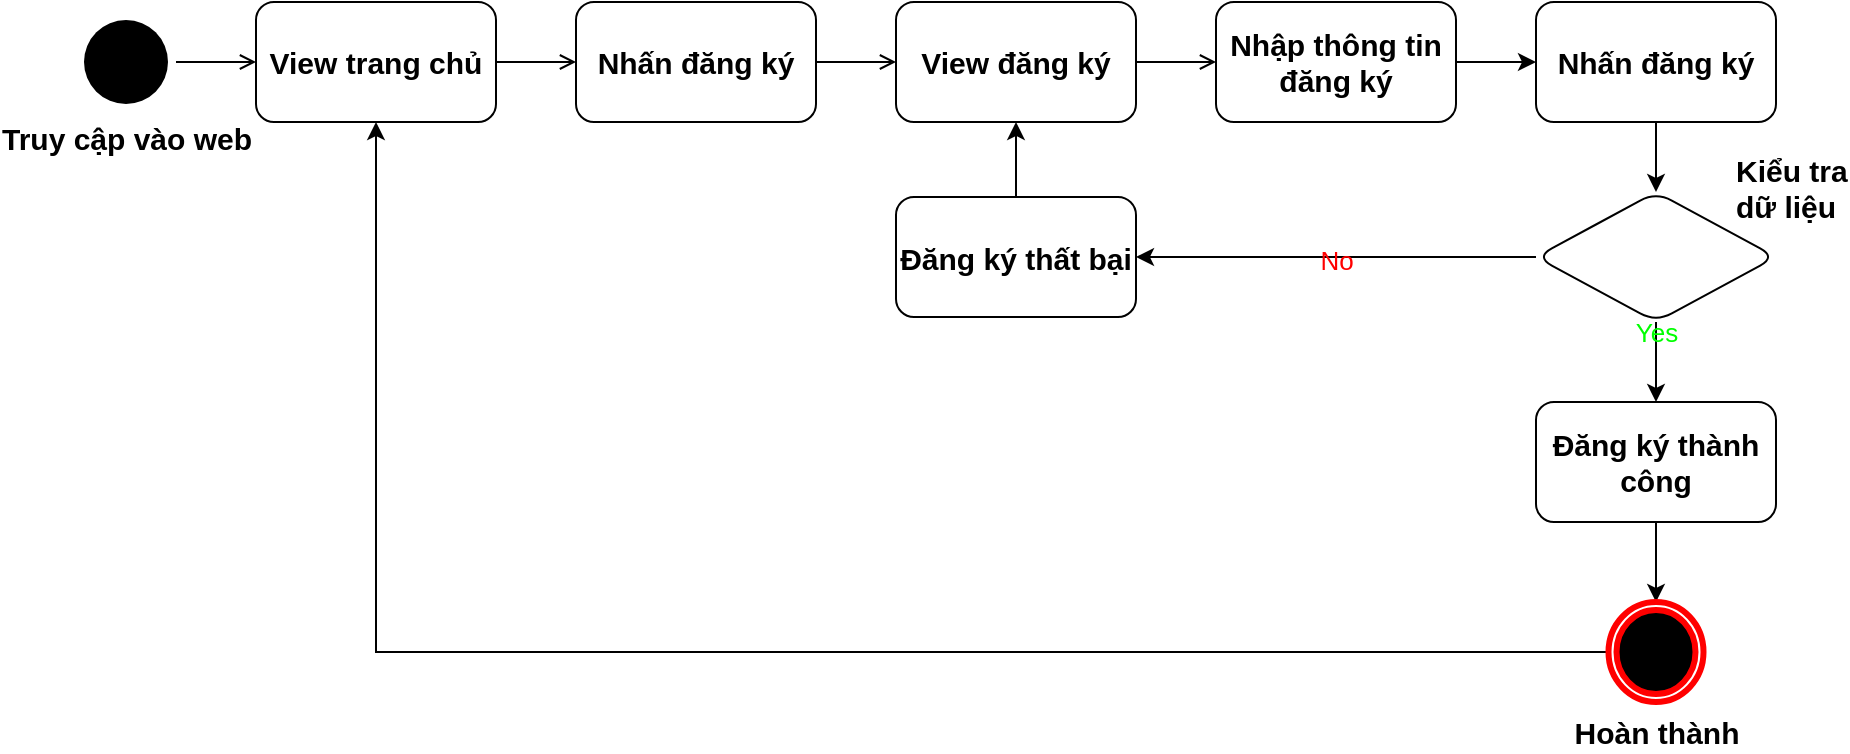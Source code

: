 <mxfile version="21.6.8" type="device" pages="5">
  <diagram id="boaOmOvMUXFfZGUbCkdN" name="Register">
    <mxGraphModel dx="1050" dy="581" grid="1" gridSize="10" guides="1" tooltips="1" connect="1" arrows="1" fold="1" page="1" pageScale="1" pageWidth="1169" pageHeight="827" math="0" shadow="0">
      <root>
        <mxCell id="0" />
        <mxCell id="1" parent="0" />
        <mxCell id="JjtmQo60yMseUKpq91H0-1" style="edgeStyle=orthogonalEdgeStyle;rounded=0;orthogonalLoop=1;jettySize=auto;html=1;strokeWidth=1;endArrow=open;endFill=0;fontSize=15;fontStyle=1;strokeColor=#000000;" edge="1" parent="1" source="JjtmQo60yMseUKpq91H0-2" target="JjtmQo60yMseUKpq91H0-15">
          <mxGeometry relative="1" as="geometry" />
        </mxCell>
        <mxCell id="JjtmQo60yMseUKpq91H0-2" value="Truy cập vào web" style="ellipse;shape=endState;fillColor=#000000;strokeColor=none;strokeWidth=1;verticalAlign=top;horizontal=1;labelPosition=center;verticalLabelPosition=bottom;align=center;labelBackgroundColor=none;labelBorderColor=none;html=1;spacing=0;fontSize=15;fontStyle=1" vertex="1" parent="1">
          <mxGeometry x="70" y="105" width="50" height="50" as="geometry" />
        </mxCell>
        <mxCell id="JjtmQo60yMseUKpq91H0-3" value="" style="edgeStyle=orthogonalEdgeStyle;rounded=0;orthogonalLoop=1;jettySize=auto;html=1;strokeWidth=1;endArrow=open;endFill=0;fontSize=15;fontStyle=1;strokeColor=#000000;" edge="1" parent="1" source="JjtmQo60yMseUKpq91H0-4" target="JjtmQo60yMseUKpq91H0-6">
          <mxGeometry relative="1" as="geometry" />
        </mxCell>
        <mxCell id="JjtmQo60yMseUKpq91H0-4" value="Nhấn đăng ký" style="rounded=1;whiteSpace=wrap;html=1;labelBackgroundColor=none;labelBorderColor=none;strokeWidth=1;fontSize=15;fontStyle=1;strokeColor=#000000;" vertex="1" parent="1">
          <mxGeometry x="320" y="100" width="120" height="60" as="geometry" />
        </mxCell>
        <mxCell id="JjtmQo60yMseUKpq91H0-5" value="" style="edgeStyle=orthogonalEdgeStyle;rounded=0;orthogonalLoop=1;jettySize=auto;html=1;strokeWidth=1;endArrow=open;endFill=0;fontSize=15;fontStyle=1;strokeColor=#000000;" edge="1" parent="1" source="JjtmQo60yMseUKpq91H0-6" target="JjtmQo60yMseUKpq91H0-8">
          <mxGeometry relative="1" as="geometry" />
        </mxCell>
        <mxCell id="JjtmQo60yMseUKpq91H0-6" value="View đăng ký" style="whiteSpace=wrap;html=1;rounded=1;labelBackgroundColor=none;labelBorderColor=none;strokeWidth=1;fontSize=15;fontStyle=1;strokeColor=#000000;" vertex="1" parent="1">
          <mxGeometry x="480" y="100" width="120" height="60" as="geometry" />
        </mxCell>
        <mxCell id="Z3L6M2ZY1MVFrVCpnj_z-3" style="edgeStyle=orthogonalEdgeStyle;rounded=0;orthogonalLoop=1;jettySize=auto;html=1;" edge="1" parent="1" source="JjtmQo60yMseUKpq91H0-8" target="Z3L6M2ZY1MVFrVCpnj_z-2">
          <mxGeometry relative="1" as="geometry" />
        </mxCell>
        <mxCell id="JjtmQo60yMseUKpq91H0-8" value="Nhập thông tin đăng ký" style="whiteSpace=wrap;html=1;rounded=1;labelBackgroundColor=none;labelBorderColor=none;strokeWidth=1;fontSize=15;fontStyle=1;strokeColor=#000000;" vertex="1" parent="1">
          <mxGeometry x="640" y="100" width="120" height="60" as="geometry" />
        </mxCell>
        <mxCell id="JjtmQo60yMseUKpq91H0-10" value="&lt;font style=&quot;font-size: 13px;&quot;&gt;No&lt;/font&gt;" style="edgeStyle=orthogonalEdgeStyle;rounded=0;orthogonalLoop=1;jettySize=auto;html=1;labelBackgroundColor=none;fontSize=15;fontColor=#ff0000;" edge="1" parent="1" source="JjtmQo60yMseUKpq91H0-11" target="JjtmQo60yMseUKpq91H0-17">
          <mxGeometry relative="1" as="geometry" />
        </mxCell>
        <mxCell id="JjtmQo60yMseUKpq91H0-20" style="edgeStyle=orthogonalEdgeStyle;rounded=0;orthogonalLoop=1;jettySize=auto;html=1;entryX=0.5;entryY=0;entryDx=0;entryDy=0;" edge="1" parent="1" source="JjtmQo60yMseUKpq91H0-11" target="JjtmQo60yMseUKpq91H0-13">
          <mxGeometry relative="1" as="geometry" />
        </mxCell>
        <mxCell id="K6HxzLG48xmiL8z_48bN-1" value="Yes" style="edgeLabel;html=1;align=center;verticalAlign=middle;resizable=0;points=[];fontSize=13;labelBackgroundColor=none;fontColor=#00FF00;" vertex="1" connectable="0" parent="JjtmQo60yMseUKpq91H0-20">
          <mxGeometry x="-0.76" relative="1" as="geometry">
            <mxPoint as="offset" />
          </mxGeometry>
        </mxCell>
        <mxCell id="JjtmQo60yMseUKpq91H0-11" value="Kiểu tra &lt;br&gt;dữ liệu" style="rhombus;whiteSpace=wrap;html=1;rounded=1;labelBackgroundColor=none;labelBorderColor=none;strokeWidth=1;spacing=0;spacingBottom=70;labelPosition=right;verticalLabelPosition=middle;align=left;verticalAlign=middle;spacingTop=0;fontSize=15;fontStyle=1;strokeColor=#000000;spacingLeft=-20;arcSize=18;" vertex="1" parent="1">
          <mxGeometry x="800" y="195" width="120" height="65" as="geometry" />
        </mxCell>
        <mxCell id="JjtmQo60yMseUKpq91H0-21" style="edgeStyle=orthogonalEdgeStyle;rounded=0;orthogonalLoop=1;jettySize=auto;html=1;entryX=0.5;entryY=0;entryDx=0;entryDy=0;" edge="1" parent="1" source="JjtmQo60yMseUKpq91H0-13" target="JjtmQo60yMseUKpq91H0-19">
          <mxGeometry relative="1" as="geometry" />
        </mxCell>
        <mxCell id="JjtmQo60yMseUKpq91H0-13" value="Đăng ký thành công" style="rounded=1;whiteSpace=wrap;html=1;labelBackgroundColor=none;labelBorderColor=none;strokeWidth=1;fontSize=15;fontStyle=1;strokeColor=#000000;" vertex="1" parent="1">
          <mxGeometry x="800" y="300" width="120" height="60" as="geometry" />
        </mxCell>
        <mxCell id="JjtmQo60yMseUKpq91H0-14" style="edgeStyle=orthogonalEdgeStyle;rounded=0;orthogonalLoop=1;jettySize=auto;html=1;entryX=0;entryY=0.5;entryDx=0;entryDy=0;strokeWidth=1;endArrow=open;endFill=0;fontSize=15;fontStyle=1;strokeColor=#000000;" edge="1" parent="1" source="JjtmQo60yMseUKpq91H0-15" target="JjtmQo60yMseUKpq91H0-4">
          <mxGeometry relative="1" as="geometry" />
        </mxCell>
        <mxCell id="JjtmQo60yMseUKpq91H0-15" value="View trang chủ" style="rounded=1;whiteSpace=wrap;html=1;labelBackgroundColor=none;labelBorderColor=none;strokeWidth=1;fontSize=15;fontStyle=1;strokeColor=#000000;" vertex="1" parent="1">
          <mxGeometry x="160" y="100" width="120" height="60" as="geometry" />
        </mxCell>
        <mxCell id="JjtmQo60yMseUKpq91H0-16" style="edgeStyle=orthogonalEdgeStyle;rounded=0;orthogonalLoop=1;jettySize=auto;html=1;entryX=0.5;entryY=1;entryDx=0;entryDy=0;labelBackgroundColor=none;fontSize=15;fontColor=#FF0808;" edge="1" parent="1" source="JjtmQo60yMseUKpq91H0-17" target="JjtmQo60yMseUKpq91H0-6">
          <mxGeometry relative="1" as="geometry" />
        </mxCell>
        <mxCell id="JjtmQo60yMseUKpq91H0-17" value="Đăng ký thất bại" style="rounded=1;whiteSpace=wrap;html=1;labelBackgroundColor=none;labelBorderColor=none;strokeWidth=1;gradientColor=none;fontSize=15;fontStyle=1;strokeColor=#000000;" vertex="1" parent="1">
          <mxGeometry x="480" y="197.5" width="120" height="60" as="geometry" />
        </mxCell>
        <mxCell id="JjtmQo60yMseUKpq91H0-18" style="edgeStyle=orthogonalEdgeStyle;rounded=0;orthogonalLoop=1;jettySize=auto;html=1;entryX=0.5;entryY=1;entryDx=0;entryDy=0;labelBackgroundColor=none;fontSize=15;fontColor=#FF0808;" edge="1" parent="1" source="JjtmQo60yMseUKpq91H0-19" target="JjtmQo60yMseUKpq91H0-15">
          <mxGeometry relative="1" as="geometry" />
        </mxCell>
        <mxCell id="JjtmQo60yMseUKpq91H0-19" value="Hoàn thành" style="ellipse;html=1;shape=endState;fillColor=#000000;strokeColor=#ff0000;rounded=0;labelBackgroundColor=none;labelBorderColor=none;strokeWidth=3;labelPosition=center;verticalLabelPosition=bottom;align=center;verticalAlign=top;gradientColor=none;fontSize=15;fontStyle=1" vertex="1" parent="1">
          <mxGeometry x="836.25" y="400" width="47.5" height="50" as="geometry" />
        </mxCell>
        <mxCell id="Z3L6M2ZY1MVFrVCpnj_z-4" style="edgeStyle=orthogonalEdgeStyle;rounded=0;orthogonalLoop=1;jettySize=auto;html=1;" edge="1" parent="1" source="Z3L6M2ZY1MVFrVCpnj_z-2" target="JjtmQo60yMseUKpq91H0-11">
          <mxGeometry relative="1" as="geometry" />
        </mxCell>
        <mxCell id="Z3L6M2ZY1MVFrVCpnj_z-2" value="Nhấn đăng ký" style="whiteSpace=wrap;html=1;rounded=1;labelBackgroundColor=none;labelBorderColor=none;strokeWidth=1;fontSize=15;fontStyle=1;strokeColor=#000000;" vertex="1" parent="1">
          <mxGeometry x="800" y="100" width="120" height="60" as="geometry" />
        </mxCell>
      </root>
    </mxGraphModel>
  </diagram>
  <diagram id="gkiEzR18TdtZ2ZzWs8F_" name="Login">
    <mxGraphModel dx="1050" dy="581" grid="1" gridSize="10" guides="1" tooltips="1" connect="1" arrows="1" fold="1" page="1" pageScale="1" pageWidth="1169" pageHeight="827" math="0" shadow="0">
      <root>
        <mxCell id="0" />
        <mxCell id="1" parent="0" />
        <mxCell id="kZ1qPgRfmB5mzFxidaCw-1" style="edgeStyle=orthogonalEdgeStyle;rounded=0;orthogonalLoop=1;jettySize=auto;html=1;strokeWidth=1;endArrow=open;endFill=0;fontSize=15;fontStyle=1;strokeColor=#000000;" edge="1" parent="1" source="kZ1qPgRfmB5mzFxidaCw-2" target="kZ1qPgRfmB5mzFxidaCw-16">
          <mxGeometry relative="1" as="geometry" />
        </mxCell>
        <mxCell id="kZ1qPgRfmB5mzFxidaCw-2" value="Truy cập vào web&lt;br&gt;" style="ellipse;shape=endState;fillColor=#000000;strokeColor=none;strokeWidth=1;verticalAlign=top;horizontal=1;labelPosition=center;verticalLabelPosition=bottom;align=center;labelBackgroundColor=none;labelBorderColor=none;html=1;spacing=0;fontSize=15;fontStyle=1" vertex="1" parent="1">
          <mxGeometry x="70" y="105" width="50" height="50" as="geometry" />
        </mxCell>
        <mxCell id="SzOQUrTTK7H0UwViaEnT-2" style="edgeStyle=orthogonalEdgeStyle;rounded=0;orthogonalLoop=1;jettySize=auto;html=1;" edge="1" parent="1" source="kZ1qPgRfmB5mzFxidaCw-4" target="SzOQUrTTK7H0UwViaEnT-1">
          <mxGeometry relative="1" as="geometry" />
        </mxCell>
        <mxCell id="kZ1qPgRfmB5mzFxidaCw-4" value="Nhấn đăng nhập" style="rounded=1;whiteSpace=wrap;html=1;labelBackgroundColor=none;labelBorderColor=none;strokeWidth=1;fontSize=15;fontStyle=1;strokeColor=#000000;" vertex="1" parent="1">
          <mxGeometry x="320" y="100" width="120" height="60" as="geometry" />
        </mxCell>
        <mxCell id="nTHSPU4McxoSr2Gob0cS-3" style="edgeStyle=orthogonalEdgeStyle;rounded=0;orthogonalLoop=1;jettySize=auto;html=1;" edge="1" parent="1" source="kZ1qPgRfmB5mzFxidaCw-6" target="nTHSPU4McxoSr2Gob0cS-2">
          <mxGeometry relative="1" as="geometry" />
        </mxCell>
        <mxCell id="kZ1qPgRfmB5mzFxidaCw-6" value="Nhập email, mật khẩu" style="whiteSpace=wrap;html=1;rounded=1;labelBackgroundColor=none;labelBorderColor=none;strokeWidth=1;fontSize=15;fontStyle=1;strokeColor=#000000;" vertex="1" parent="1">
          <mxGeometry x="640" y="100" width="120" height="60" as="geometry" />
        </mxCell>
        <mxCell id="kZ1qPgRfmB5mzFxidaCw-7" value="Yes" style="edgeStyle=orthogonalEdgeStyle;rounded=0;orthogonalLoop=1;jettySize=auto;html=1;strokeWidth=1;endArrow=open;endFill=0;fontSize=15;fontStyle=0;strokeColor=#000000;labelBackgroundColor=none;fontColor=#ff0000;" edge="1" parent="1" source="kZ1qPgRfmB5mzFxidaCw-9" target="kZ1qPgRfmB5mzFxidaCw-11">
          <mxGeometry relative="1" as="geometry" />
        </mxCell>
        <mxCell id="kZ1qPgRfmB5mzFxidaCw-8" value="No" style="edgeStyle=orthogonalEdgeStyle;rounded=0;orthogonalLoop=1;jettySize=auto;html=1;fontSize=15;fontStyle=0;fontColor=#ff0000;" edge="1" parent="1" source="kZ1qPgRfmB5mzFxidaCw-9" target="kZ1qPgRfmB5mzFxidaCw-18">
          <mxGeometry relative="1" as="geometry" />
        </mxCell>
        <mxCell id="kZ1qPgRfmB5mzFxidaCw-9" value="Kiểm tra &lt;br&gt;thông tin" style="rhombus;whiteSpace=wrap;html=1;rounded=1;labelBackgroundColor=none;labelBorderColor=none;strokeWidth=1;spacing=0;spacingBottom=0;labelPosition=right;verticalLabelPosition=bottom;align=left;verticalAlign=top;spacingTop=-35;fontSize=15;fontStyle=1;strokeColor=#000000;spacingRight=0;arcSize=26;" vertex="1" parent="1">
          <mxGeometry x="800" y="200" width="120" height="60" as="geometry" />
        </mxCell>
        <mxCell id="N1QxybM127vmTPBHIpBY-2" style="edgeStyle=orthogonalEdgeStyle;rounded=0;orthogonalLoop=1;jettySize=auto;html=1;" edge="1" parent="1" source="kZ1qPgRfmB5mzFxidaCw-11" target="kZ1qPgRfmB5mzFxidaCw-14">
          <mxGeometry relative="1" as="geometry" />
        </mxCell>
        <mxCell id="kZ1qPgRfmB5mzFxidaCw-11" value="Đăng nhập thành công" style="rounded=1;whiteSpace=wrap;html=1;labelBackgroundColor=none;labelBorderColor=none;strokeWidth=1;fontSize=15;fontStyle=1;strokeColor=#000000;" vertex="1" parent="1">
          <mxGeometry x="800" y="300" width="120" height="60" as="geometry" />
        </mxCell>
        <mxCell id="N1QxybM127vmTPBHIpBY-4" style="edgeStyle=orthogonalEdgeStyle;rounded=0;orthogonalLoop=1;jettySize=auto;html=1;" edge="1" parent="1" source="kZ1qPgRfmB5mzFxidaCw-14" target="kZ1qPgRfmB5mzFxidaCw-16">
          <mxGeometry relative="1" as="geometry" />
        </mxCell>
        <mxCell id="kZ1qPgRfmB5mzFxidaCw-14" value="Hoàn thành" style="ellipse;html=1;shape=endState;fillColor=#000000;strokeColor=#ff0000;rounded=0;labelBackgroundColor=none;labelBorderColor=none;strokeWidth=3;labelPosition=center;verticalLabelPosition=bottom;align=center;verticalAlign=top;gradientColor=none;fontSize=15;fontStyle=1" vertex="1" parent="1">
          <mxGeometry x="836.25" y="400" width="47.5" height="50" as="geometry" />
        </mxCell>
        <mxCell id="kZ1qPgRfmB5mzFxidaCw-15" style="edgeStyle=orthogonalEdgeStyle;rounded=0;orthogonalLoop=1;jettySize=auto;html=1;entryX=0;entryY=0.5;entryDx=0;entryDy=0;strokeWidth=1;endArrow=open;endFill=0;fontSize=15;fontStyle=1;strokeColor=#000000;" edge="1" parent="1" source="kZ1qPgRfmB5mzFxidaCw-16" target="kZ1qPgRfmB5mzFxidaCw-4">
          <mxGeometry relative="1" as="geometry" />
        </mxCell>
        <mxCell id="kZ1qPgRfmB5mzFxidaCw-16" value="View trang chủ" style="rounded=1;whiteSpace=wrap;html=1;labelBackgroundColor=none;labelBorderColor=none;strokeWidth=1;fontSize=15;fontStyle=1;strokeColor=#000000;" vertex="1" parent="1">
          <mxGeometry x="160" y="100" width="120" height="60" as="geometry" />
        </mxCell>
        <mxCell id="SzOQUrTTK7H0UwViaEnT-5" style="edgeStyle=orthogonalEdgeStyle;rounded=0;orthogonalLoop=1;jettySize=auto;html=1;entryX=0.5;entryY=1;entryDx=0;entryDy=0;" edge="1" parent="1" source="kZ1qPgRfmB5mzFxidaCw-18" target="SzOQUrTTK7H0UwViaEnT-1">
          <mxGeometry relative="1" as="geometry" />
        </mxCell>
        <mxCell id="kZ1qPgRfmB5mzFxidaCw-18" value="Đăng nhập thất bại" style="rounded=1;whiteSpace=wrap;html=1;labelBackgroundColor=none;labelBorderColor=none;strokeWidth=1;gradientColor=none;fontSize=15;fontStyle=1;strokeColor=#000000;" vertex="1" parent="1">
          <mxGeometry x="480" y="210" width="120" height="60" as="geometry" />
        </mxCell>
        <mxCell id="SzOQUrTTK7H0UwViaEnT-4" style="edgeStyle=orthogonalEdgeStyle;rounded=0;orthogonalLoop=1;jettySize=auto;html=1;" edge="1" parent="1" source="SzOQUrTTK7H0UwViaEnT-1" target="kZ1qPgRfmB5mzFxidaCw-6">
          <mxGeometry relative="1" as="geometry" />
        </mxCell>
        <mxCell id="SzOQUrTTK7H0UwViaEnT-1" value="View đăng nhập" style="rounded=1;whiteSpace=wrap;html=1;labelBackgroundColor=none;labelBorderColor=none;strokeWidth=1;fontSize=15;fontStyle=1;strokeColor=#000000;" vertex="1" parent="1">
          <mxGeometry x="480" y="100" width="120" height="60" as="geometry" />
        </mxCell>
        <mxCell id="UX1LG43zVGuIpRb7CIom-1" style="edgeStyle=orthogonalEdgeStyle;rounded=0;orthogonalLoop=1;jettySize=auto;html=1;" edge="1" parent="1" source="nTHSPU4McxoSr2Gob0cS-2" target="kZ1qPgRfmB5mzFxidaCw-9">
          <mxGeometry relative="1" as="geometry" />
        </mxCell>
        <mxCell id="nTHSPU4McxoSr2Gob0cS-2" value="Nhấn đăng nhập" style="whiteSpace=wrap;html=1;rounded=1;labelBackgroundColor=none;labelBorderColor=none;strokeWidth=1;fontSize=15;fontStyle=1;strokeColor=#000000;" vertex="1" parent="1">
          <mxGeometry x="800" y="100" width="120" height="60" as="geometry" />
        </mxCell>
      </root>
    </mxGraphModel>
  </diagram>
  <diagram id="o4x-Nlnioz1JuQUdTAuz" name="Order">
    <mxGraphModel dx="1050" dy="581" grid="1" gridSize="10" guides="1" tooltips="1" connect="1" arrows="1" fold="1" page="1" pageScale="1" pageWidth="1169" pageHeight="827" math="0" shadow="0">
      <root>
        <mxCell id="0" />
        <mxCell id="1" parent="0" />
        <mxCell id="NgVqvinE2vjbf4r6fnTB-29" style="edgeStyle=orthogonalEdgeStyle;rounded=0;orthogonalLoop=1;jettySize=auto;html=1;" edge="1" parent="1" source="NgVqvinE2vjbf4r6fnTB-2" target="NgVqvinE2vjbf4r6fnTB-4">
          <mxGeometry relative="1" as="geometry" />
        </mxCell>
        <mxCell id="NgVqvinE2vjbf4r6fnTB-2" value="Truy cập vào web&lt;br&gt;" style="ellipse;shape=endState;fillColor=#000000;strokeColor=none;strokeWidth=1;verticalAlign=top;horizontal=1;labelPosition=center;verticalLabelPosition=bottom;align=center;labelBackgroundColor=none;labelBorderColor=none;html=1;spacing=0;fontSize=15;fontStyle=1" vertex="1" parent="1">
          <mxGeometry x="70" y="105" width="50" height="50" as="geometry" />
        </mxCell>
        <mxCell id="NgVqvinE2vjbf4r6fnTB-3" style="edgeStyle=orthogonalEdgeStyle;rounded=0;orthogonalLoop=1;jettySize=auto;html=1;fontSize=15;fontColor=#ff0000;" edge="1" parent="1" source="NgVqvinE2vjbf4r6fnTB-4" target="NgVqvinE2vjbf4r6fnTB-9">
          <mxGeometry relative="1" as="geometry" />
        </mxCell>
        <mxCell id="NgVqvinE2vjbf4r6fnTB-4" value="View trang chủ" style="whiteSpace=wrap;html=1;rounded=1;labelBackgroundColor=none;labelBorderColor=none;strokeWidth=1;fontSize=15;fontStyle=1;strokeColor=#000000;" vertex="1" parent="1">
          <mxGeometry x="160" y="100" width="120" height="60" as="geometry" />
        </mxCell>
        <mxCell id="FO_ZrZkZDhoLAKDMdgf0-4" style="edgeStyle=orthogonalEdgeStyle;rounded=0;orthogonalLoop=1;jettySize=auto;html=1;" edge="1" parent="1" source="NgVqvinE2vjbf4r6fnTB-5" target="FO_ZrZkZDhoLAKDMdgf0-3">
          <mxGeometry relative="1" as="geometry" />
        </mxCell>
        <mxCell id="NgVqvinE2vjbf4r6fnTB-5" value="Hoàn thành" style="ellipse;html=1;shape=endState;fillColor=#000000;strokeColor=#ff0000;rounded=0;labelBackgroundColor=none;labelBorderColor=none;strokeWidth=3;labelPosition=center;verticalLabelPosition=bottom;align=center;verticalAlign=top;gradientColor=none;fontSize=15;fontStyle=1" vertex="1" parent="1">
          <mxGeometry x="996.25" y="500" width="47.5" height="50" as="geometry" />
        </mxCell>
        <mxCell id="NgVqvinE2vjbf4r6fnTB-8" value="" style="edgeStyle=orthogonalEdgeStyle;rounded=0;orthogonalLoop=1;jettySize=auto;html=1;labelBackgroundColor=none;fontSize=15;fontColor=#ff0000;" edge="1" parent="1" source="NgVqvinE2vjbf4r6fnTB-9" target="NgVqvinE2vjbf4r6fnTB-26">
          <mxGeometry relative="1" as="geometry" />
        </mxCell>
        <mxCell id="NgVqvinE2vjbf4r6fnTB-9" value="Nhấn giỏ hàng" style="rounded=1;whiteSpace=wrap;html=1;labelBackgroundColor=none;labelBorderColor=none;strokeWidth=1;gradientColor=none;fontSize=15;fontStyle=1;strokeColor=#000000;" vertex="1" parent="1">
          <mxGeometry x="320" y="100" width="120" height="60" as="geometry" />
        </mxCell>
        <mxCell id="NgVqvinE2vjbf4r6fnTB-14" value="" style="edgeStyle=orthogonalEdgeStyle;rounded=0;orthogonalLoop=1;jettySize=auto;html=1;labelBackgroundColor=none;fontSize=15;fontColor=#ff0000;" edge="1" parent="1" source="NgVqvinE2vjbf4r6fnTB-15" target="NgVqvinE2vjbf4r6fnTB-17">
          <mxGeometry relative="1" as="geometry" />
        </mxCell>
        <mxCell id="NgVqvinE2vjbf4r6fnTB-15" value="Nhấn thanh toán" style="whiteSpace=wrap;html=1;fontSize=15;strokeColor=#000000;rounded=1;labelBackgroundColor=none;labelBorderColor=none;strokeWidth=1;gradientColor=none;fontStyle=1;" vertex="1" parent="1">
          <mxGeometry x="640" y="100" width="120" height="60" as="geometry" />
        </mxCell>
        <mxCell id="NgVqvinE2vjbf4r6fnTB-16" style="edgeStyle=orthogonalEdgeStyle;rounded=0;orthogonalLoop=1;jettySize=auto;html=1;labelBackgroundColor=none;fontSize=15;fontColor=#ff0000;" edge="1" parent="1" source="NgVqvinE2vjbf4r6fnTB-17" target="NgVqvinE2vjbf4r6fnTB-19">
          <mxGeometry relative="1" as="geometry" />
        </mxCell>
        <mxCell id="NgVqvinE2vjbf4r6fnTB-17" value="View đặt hàng" style="whiteSpace=wrap;html=1;fontSize=15;strokeColor=#000000;rounded=1;labelBackgroundColor=none;labelBorderColor=none;strokeWidth=1;gradientColor=none;fontStyle=1;" vertex="1" parent="1">
          <mxGeometry x="800" y="100" width="120" height="60" as="geometry" />
        </mxCell>
        <mxCell id="lIuFoo4xO3HiAsFG7bw--2" style="edgeStyle=orthogonalEdgeStyle;rounded=0;orthogonalLoop=1;jettySize=auto;html=1;" edge="1" parent="1" source="NgVqvinE2vjbf4r6fnTB-19" target="lIuFoo4xO3HiAsFG7bw--1">
          <mxGeometry relative="1" as="geometry" />
        </mxCell>
        <mxCell id="NgVqvinE2vjbf4r6fnTB-19" value="Nhập thông tin&amp;nbsp;" style="whiteSpace=wrap;html=1;fontSize=15;strokeColor=#000000;rounded=1;labelBackgroundColor=none;labelBorderColor=none;strokeWidth=1;gradientColor=none;fontStyle=1;fontColor=#000000;" vertex="1" parent="1">
          <mxGeometry x="960" y="100" width="120" height="60" as="geometry" />
        </mxCell>
        <mxCell id="NgVqvinE2vjbf4r6fnTB-21" value="&lt;font color=&quot;#33ff33&quot;&gt;Yes&lt;/font&gt;" style="edgeStyle=orthogonalEdgeStyle;rounded=0;orthogonalLoop=1;jettySize=auto;html=1;labelBackgroundColor=none;fontSize=15;fontColor=#FF0808;" edge="1" parent="1" source="NgVqvinE2vjbf4r6fnTB-22" target="NgVqvinE2vjbf4r6fnTB-28">
          <mxGeometry relative="1" as="geometry" />
        </mxCell>
        <mxCell id="FO_ZrZkZDhoLAKDMdgf0-5" style="edgeStyle=orthogonalEdgeStyle;rounded=0;orthogonalLoop=1;jettySize=auto;html=1;" edge="1" parent="1" source="NgVqvinE2vjbf4r6fnTB-22" target="NgVqvinE2vjbf4r6fnTB-24">
          <mxGeometry relative="1" as="geometry" />
        </mxCell>
        <mxCell id="FO_ZrZkZDhoLAKDMdgf0-6" value="&lt;font style=&quot;font-size: 15px;&quot;&gt;No&lt;/font&gt;" style="edgeLabel;html=1;align=center;verticalAlign=middle;resizable=0;points=[];labelBackgroundColor=none;fontColor=#FF0000;fontSize=15;" vertex="1" connectable="0" parent="FO_ZrZkZDhoLAKDMdgf0-5">
          <mxGeometry x="0.506" y="-3" relative="1" as="geometry">
            <mxPoint y="1" as="offset" />
          </mxGeometry>
        </mxCell>
        <mxCell id="FO_ZrZkZDhoLAKDMdgf0-7" value="" style="edgeStyle=orthogonalEdgeStyle;rounded=0;orthogonalLoop=1;jettySize=auto;html=1;" edge="1" parent="1" source="NgVqvinE2vjbf4r6fnTB-22" target="NgVqvinE2vjbf4r6fnTB-28">
          <mxGeometry relative="1" as="geometry" />
        </mxCell>
        <mxCell id="NgVqvinE2vjbf4r6fnTB-22" value="Kiểm tra&amp;nbsp;&lt;br&gt;dữ liệu" style="rhombus;whiteSpace=wrap;html=1;rounded=1;labelBackgroundColor=none;labelBorderColor=none;strokeWidth=1;spacing=0;spacingBottom=20;labelPosition=right;verticalLabelPosition=bottom;align=left;verticalAlign=top;spacingTop=-20;fontSize=15;fontStyle=1;strokeColor=#000000;spacingRight=0;spacingLeft=-34;" vertex="1" parent="1">
          <mxGeometry x="960" y="300" width="120" height="60" as="geometry" />
        </mxCell>
        <mxCell id="Ape1EmuWP50VygmUdvHK-1" style="edgeStyle=orthogonalEdgeStyle;rounded=0;orthogonalLoop=1;jettySize=auto;html=1;" edge="1" parent="1" source="NgVqvinE2vjbf4r6fnTB-24" target="NgVqvinE2vjbf4r6fnTB-17">
          <mxGeometry relative="1" as="geometry" />
        </mxCell>
        <mxCell id="NgVqvinE2vjbf4r6fnTB-24" value="Đặt hàng thất bại&amp;nbsp;" style="whiteSpace=wrap;html=1;fontSize=15;strokeColor=#000000;rounded=1;labelBackgroundColor=none;labelBorderColor=none;strokeWidth=1;gradientColor=none;fontStyle=1;fontColor=#000000;" vertex="1" parent="1">
          <mxGeometry x="800" y="300" width="120" height="60" as="geometry" />
        </mxCell>
        <mxCell id="NgVqvinE2vjbf4r6fnTB-25" style="edgeStyle=orthogonalEdgeStyle;rounded=0;orthogonalLoop=1;jettySize=auto;html=1;labelBackgroundColor=none;fontSize=15;fontColor=#ff0000;" edge="1" parent="1" source="NgVqvinE2vjbf4r6fnTB-26" target="NgVqvinE2vjbf4r6fnTB-15">
          <mxGeometry relative="1" as="geometry" />
        </mxCell>
        <mxCell id="NgVqvinE2vjbf4r6fnTB-26" value="View giỏ hàng" style="whiteSpace=wrap;html=1;fontSize=15;strokeColor=#000000;rounded=1;labelBackgroundColor=none;labelBorderColor=none;strokeWidth=1;gradientColor=none;fontStyle=1;" vertex="1" parent="1">
          <mxGeometry x="480" y="100" width="120" height="60" as="geometry" />
        </mxCell>
        <mxCell id="NgVqvinE2vjbf4r6fnTB-27" style="edgeStyle=orthogonalEdgeStyle;rounded=0;orthogonalLoop=1;jettySize=auto;html=1;labelBackgroundColor=none;fontSize=15;fontColor=#FF0808;" edge="1" parent="1" source="NgVqvinE2vjbf4r6fnTB-28" target="NgVqvinE2vjbf4r6fnTB-5">
          <mxGeometry relative="1" as="geometry" />
        </mxCell>
        <mxCell id="NgVqvinE2vjbf4r6fnTB-28" value="Đặt hàng thành công" style="whiteSpace=wrap;html=1;fontSize=15;align=center;verticalAlign=middle;strokeColor=#000000;rounded=1;labelBackgroundColor=none;labelBorderColor=none;strokeWidth=1;spacing=0;spacingBottom=0;spacingTop=0;fontStyle=1;spacingRight=0;spacingLeft=0;" vertex="1" parent="1">
          <mxGeometry x="960" y="400" width="120" height="60" as="geometry" />
        </mxCell>
        <mxCell id="FO_ZrZkZDhoLAKDMdgf0-3" value="View thông báo" style="whiteSpace=wrap;html=1;rounded=1;labelBackgroundColor=none;labelBorderColor=none;strokeWidth=1;fontSize=15;fontStyle=1;strokeColor=#000000;" vertex="1" parent="1">
          <mxGeometry x="320" y="495" width="120" height="60" as="geometry" />
        </mxCell>
        <mxCell id="lIuFoo4xO3HiAsFG7bw--3" style="edgeStyle=orthogonalEdgeStyle;rounded=0;orthogonalLoop=1;jettySize=auto;html=1;" edge="1" parent="1" source="lIuFoo4xO3HiAsFG7bw--1" target="NgVqvinE2vjbf4r6fnTB-22">
          <mxGeometry relative="1" as="geometry" />
        </mxCell>
        <mxCell id="lIuFoo4xO3HiAsFG7bw--1" value="Nhấn đặt hàng" style="whiteSpace=wrap;html=1;fontSize=15;strokeColor=#000000;rounded=1;labelBackgroundColor=none;labelBorderColor=none;strokeWidth=1;gradientColor=none;fontStyle=1;fontColor=#000000;" vertex="1" parent="1">
          <mxGeometry x="960" y="200" width="120" height="60" as="geometry" />
        </mxCell>
      </root>
    </mxGraphModel>
  </diagram>
  <diagram id="RBFNw8w5jwzd7uUHcIAo" name="Update Profile">
    <mxGraphModel dx="1050" dy="581" grid="1" gridSize="10" guides="1" tooltips="1" connect="1" arrows="1" fold="1" page="1" pageScale="1" pageWidth="1169" pageHeight="827" math="0" shadow="0">
      <root>
        <mxCell id="0" />
        <mxCell id="1" parent="0" />
        <mxCell id="UTohmlkJVf-nrCphHJ6n-33" style="edgeStyle=orthogonalEdgeStyle;rounded=0;orthogonalLoop=1;jettySize=auto;html=1;" edge="1" parent="1" source="UTohmlkJVf-nrCphHJ6n-2" target="UTohmlkJVf-nrCphHJ6n-4">
          <mxGeometry relative="1" as="geometry" />
        </mxCell>
        <mxCell id="UTohmlkJVf-nrCphHJ6n-2" value="Mở ứng dụng" style="ellipse;shape=endState;fillColor=#000000;strokeColor=none;strokeWidth=1;verticalAlign=top;horizontal=1;labelPosition=center;verticalLabelPosition=bottom;align=center;labelBackgroundColor=none;labelBorderColor=none;html=1;spacing=0;fontSize=15;fontStyle=1" vertex="1" parent="1">
          <mxGeometry x="70" y="105" width="50" height="50" as="geometry" />
        </mxCell>
        <mxCell id="UTohmlkJVf-nrCphHJ6n-3" style="edgeStyle=orthogonalEdgeStyle;rounded=0;orthogonalLoop=1;jettySize=auto;html=1;fontSize=15;fontColor=#ff0000;" edge="1" parent="1" source="UTohmlkJVf-nrCphHJ6n-4" target="UTohmlkJVf-nrCphHJ6n-10">
          <mxGeometry relative="1" as="geometry" />
        </mxCell>
        <mxCell id="UTohmlkJVf-nrCphHJ6n-4" value="View trang chủ" style="whiteSpace=wrap;html=1;rounded=1;labelBackgroundColor=none;labelBorderColor=none;strokeWidth=1;fontSize=15;fontStyle=1;strokeColor=#000000;" vertex="1" parent="1">
          <mxGeometry x="160" y="100" width="120" height="60" as="geometry" />
        </mxCell>
        <mxCell id="FETi66UspcrbTtxn0EUh-6" style="edgeStyle=orthogonalEdgeStyle;rounded=0;orthogonalLoop=1;jettySize=auto;html=1;" edge="1" parent="1" source="UTohmlkJVf-nrCphHJ6n-6" target="UTohmlkJVf-nrCphHJ6n-18">
          <mxGeometry relative="1" as="geometry" />
        </mxCell>
        <mxCell id="UTohmlkJVf-nrCphHJ6n-6" value="Hoàn thành" style="ellipse;html=1;shape=endState;fillColor=#000000;strokeColor=#ff0000;rounded=0;labelBackgroundColor=none;labelBorderColor=none;strokeWidth=3;labelPosition=center;verticalLabelPosition=bottom;align=center;verticalAlign=top;gradientColor=none;fontSize=15;fontStyle=1" vertex="1" parent="1">
          <mxGeometry x="836.25" y="700" width="47.5" height="50" as="geometry" />
        </mxCell>
        <mxCell id="UTohmlkJVf-nrCphHJ6n-9" value="" style="edgeStyle=orthogonalEdgeStyle;rounded=0;orthogonalLoop=1;jettySize=auto;html=1;labelBackgroundColor=none;fontSize=15;fontColor=#ff0000;" edge="1" parent="1" source="UTohmlkJVf-nrCphHJ6n-10" target="UTohmlkJVf-nrCphHJ6n-16">
          <mxGeometry relative="1" as="geometry" />
        </mxCell>
        <mxCell id="UTohmlkJVf-nrCphHJ6n-10" value="Nhấn tài khoản" style="rounded=1;whiteSpace=wrap;html=1;labelBackgroundColor=none;labelBorderColor=none;strokeWidth=1;gradientColor=none;fontSize=15;fontStyle=1;strokeColor=#000000;" vertex="1" parent="1">
          <mxGeometry x="320" y="100" width="120" height="60" as="geometry" />
        </mxCell>
        <mxCell id="UTohmlkJVf-nrCphHJ6n-15" value="" style="edgeStyle=orthogonalEdgeStyle;rounded=0;orthogonalLoop=1;jettySize=auto;html=1;labelBackgroundColor=none;fontSize=15;fontColor=#ff0000;" edge="1" parent="1" source="UTohmlkJVf-nrCphHJ6n-16" target="UTohmlkJVf-nrCphHJ6n-18">
          <mxGeometry relative="1" as="geometry" />
        </mxCell>
        <mxCell id="UTohmlkJVf-nrCphHJ6n-16" value="Nhấn hồ sơ" style="whiteSpace=wrap;html=1;fontSize=15;strokeColor=#000000;rounded=1;labelBackgroundColor=none;labelBorderColor=none;strokeWidth=1;gradientColor=none;fontStyle=1;" vertex="1" parent="1">
          <mxGeometry x="480" y="100" width="120" height="60" as="geometry" />
        </mxCell>
        <mxCell id="UTohmlkJVf-nrCphHJ6n-17" value="" style="edgeStyle=orthogonalEdgeStyle;rounded=0;orthogonalLoop=1;jettySize=auto;html=1;labelBackgroundColor=none;fontSize=15;fontColor=#ff0000;" edge="1" parent="1" source="UTohmlkJVf-nrCphHJ6n-18" target="UTohmlkJVf-nrCphHJ6n-20">
          <mxGeometry relative="1" as="geometry" />
        </mxCell>
        <mxCell id="UTohmlkJVf-nrCphHJ6n-18" value="View hồ sơ" style="whiteSpace=wrap;html=1;fontSize=15;strokeColor=#000000;rounded=1;labelBackgroundColor=none;labelBorderColor=none;strokeWidth=1;gradientColor=none;fontStyle=1;" vertex="1" parent="1">
          <mxGeometry x="640" y="100" width="120" height="60" as="geometry" />
        </mxCell>
        <mxCell id="UTohmlkJVf-nrCphHJ6n-19" value="" style="edgeStyle=orthogonalEdgeStyle;rounded=0;orthogonalLoop=1;jettySize=auto;html=1;labelBackgroundColor=none;fontSize=15;fontColor=#ff0000;" edge="1" parent="1" source="UTohmlkJVf-nrCphHJ6n-20" target="UTohmlkJVf-nrCphHJ6n-22">
          <mxGeometry relative="1" as="geometry" />
        </mxCell>
        <mxCell id="UTohmlkJVf-nrCphHJ6n-20" value="Nhấn cập nhật" style="whiteSpace=wrap;html=1;fontSize=15;strokeColor=#000000;rounded=1;labelBackgroundColor=none;labelBorderColor=none;strokeWidth=1;gradientColor=none;fontStyle=1;" vertex="1" parent="1">
          <mxGeometry x="800" y="100" width="120" height="60" as="geometry" />
        </mxCell>
        <mxCell id="UTohmlkJVf-nrCphHJ6n-21" style="edgeStyle=orthogonalEdgeStyle;rounded=0;orthogonalLoop=1;jettySize=auto;html=1;labelBackgroundColor=none;fontSize=15;fontColor=default;" edge="1" parent="1" source="UTohmlkJVf-nrCphHJ6n-22" target="UTohmlkJVf-nrCphHJ6n-27">
          <mxGeometry relative="1" as="geometry" />
        </mxCell>
        <mxCell id="UTohmlkJVf-nrCphHJ6n-22" value="View sửa thông tin&amp;nbsp; cá nhân" style="whiteSpace=wrap;html=1;fontSize=15;strokeColor=#000000;rounded=1;labelBackgroundColor=none;labelBorderColor=none;strokeWidth=1;gradientColor=none;fontStyle=1;" vertex="1" parent="1">
          <mxGeometry x="800" y="200" width="120" height="60" as="geometry" />
        </mxCell>
        <mxCell id="UTohmlkJVf-nrCphHJ6n-23" value="Yes" style="edgeStyle=orthogonalEdgeStyle;rounded=0;orthogonalLoop=1;jettySize=auto;html=1;entryX=0.5;entryY=0;entryDx=0;entryDy=0;labelBackgroundColor=none;fontSize=15;fontColor=#FF0808;" edge="1" parent="1" target="UTohmlkJVf-nrCphHJ6n-29" source="UTohmlkJVf-nrCphHJ6n-25">
          <mxGeometry relative="1" as="geometry">
            <mxPoint x="720" y="710" as="sourcePoint" />
          </mxGeometry>
        </mxCell>
        <mxCell id="UTohmlkJVf-nrCphHJ6n-24" value="No" style="edgeStyle=orthogonalEdgeStyle;rounded=0;orthogonalLoop=1;jettySize=auto;html=1;labelBackgroundColor=none;fontSize=15;fontColor=#FF0808;" edge="1" parent="1" source="UTohmlkJVf-nrCphHJ6n-25" target="UTohmlkJVf-nrCphHJ6n-31">
          <mxGeometry relative="1" as="geometry" />
        </mxCell>
        <mxCell id="UTohmlkJVf-nrCphHJ6n-25" value="Kiểm tra &lt;br&gt;dữ liệu" style="rhombus;whiteSpace=wrap;html=1;rounded=1;labelBackgroundColor=none;labelBorderColor=none;strokeWidth=1;spacing=0;spacingBottom=0;labelPosition=right;verticalLabelPosition=bottom;align=left;verticalAlign=top;spacingTop=-25;fontSize=15;fontStyle=1;strokeColor=#000000;spacingRight=0;spacingLeft=-25;" vertex="1" parent="1">
          <mxGeometry x="800" y="500" width="120" height="60" as="geometry" />
        </mxCell>
        <mxCell id="FETi66UspcrbTtxn0EUh-2" style="edgeStyle=orthogonalEdgeStyle;rounded=0;orthogonalLoop=1;jettySize=auto;html=1;" edge="1" parent="1" source="UTohmlkJVf-nrCphHJ6n-27" target="FETi66UspcrbTtxn0EUh-1">
          <mxGeometry relative="1" as="geometry" />
        </mxCell>
        <mxCell id="UTohmlkJVf-nrCphHJ6n-27" value="Nhập thông tin" style="whiteSpace=wrap;html=1;fontSize=15;strokeColor=#000000;rounded=1;labelBackgroundColor=none;labelBorderColor=none;strokeWidth=1;gradientColor=none;fontStyle=1;" vertex="1" parent="1">
          <mxGeometry x="800" y="300" width="120" height="60" as="geometry" />
        </mxCell>
        <mxCell id="UTohmlkJVf-nrCphHJ6n-28" style="edgeStyle=orthogonalEdgeStyle;rounded=0;orthogonalLoop=1;jettySize=auto;html=1;labelBackgroundColor=none;fontSize=15;fontColor=#FF0808;" edge="1" parent="1" source="UTohmlkJVf-nrCphHJ6n-29" target="UTohmlkJVf-nrCphHJ6n-6">
          <mxGeometry relative="1" as="geometry" />
        </mxCell>
        <mxCell id="UTohmlkJVf-nrCphHJ6n-29" value="Thay đổi thông tin thành công" style="whiteSpace=wrap;html=1;fontSize=15;align=center;verticalAlign=middle;strokeColor=#000000;rounded=1;labelBackgroundColor=none;labelBorderColor=none;strokeWidth=1;spacing=0;spacingBottom=0;spacingTop=0;fontStyle=1;spacingRight=0;spacingLeft=0;fontColor=#000000;fillColor=#FFFFFF;fillStyle=auto;" vertex="1" parent="1">
          <mxGeometry x="800" y="600" width="120" height="60" as="geometry" />
        </mxCell>
        <mxCell id="FETi66UspcrbTtxn0EUh-5" style="edgeStyle=orthogonalEdgeStyle;rounded=0;orthogonalLoop=1;jettySize=auto;html=1;" edge="1" parent="1" source="UTohmlkJVf-nrCphHJ6n-31" target="UTohmlkJVf-nrCphHJ6n-22">
          <mxGeometry relative="1" as="geometry" />
        </mxCell>
        <mxCell id="UTohmlkJVf-nrCphHJ6n-31" value="Thay đổi thông tin thất bại" style="whiteSpace=wrap;html=1;fontSize=15;align=center;verticalAlign=middle;strokeColor=#000000;rounded=1;labelBackgroundColor=none;labelBorderColor=none;strokeWidth=1;spacing=0;spacingBottom=0;spacingTop=0;fontStyle=1;spacingRight=0;spacingLeft=0;" vertex="1" parent="1">
          <mxGeometry x="960" y="200" width="120" height="60" as="geometry" />
        </mxCell>
        <mxCell id="FETi66UspcrbTtxn0EUh-3" style="edgeStyle=orthogonalEdgeStyle;rounded=0;orthogonalLoop=1;jettySize=auto;html=1;" edge="1" parent="1" source="FETi66UspcrbTtxn0EUh-1" target="UTohmlkJVf-nrCphHJ6n-25">
          <mxGeometry relative="1" as="geometry" />
        </mxCell>
        <mxCell id="FETi66UspcrbTtxn0EUh-1" value="Nhấn cập nhật" style="whiteSpace=wrap;html=1;fontSize=15;strokeColor=#000000;rounded=1;labelBackgroundColor=none;labelBorderColor=none;strokeWidth=1;gradientColor=none;fontStyle=1;" vertex="1" parent="1">
          <mxGeometry x="800" y="400" width="120" height="60" as="geometry" />
        </mxCell>
      </root>
    </mxGraphModel>
  </diagram>
  <diagram id="BcacOpIqK2i8UhSN5b6z" name="Trang-5">
    <mxGraphModel dx="1050" dy="581" grid="1" gridSize="10" guides="1" tooltips="1" connect="1" arrows="1" fold="1" page="1" pageScale="1" pageWidth="1169" pageHeight="827" math="0" shadow="0">
      <root>
        <mxCell id="0" />
        <mxCell id="1" parent="0" />
      </root>
    </mxGraphModel>
  </diagram>
</mxfile>
